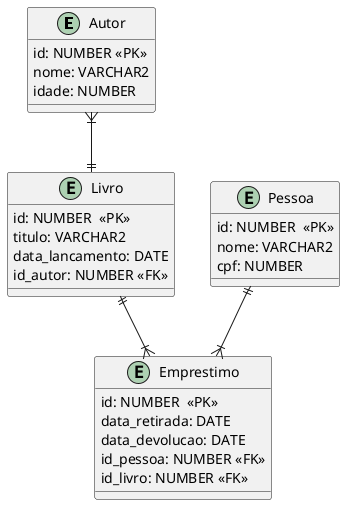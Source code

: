 @startuml

entity Autor{
id: NUMBER <<PK>>
nome: VARCHAR2
idade: NUMBER
}

entity Livro{
id: NUMBER  <<PK>>
titulo: VARCHAR2
data_lancamento: DATE
id_autor: NUMBER <<FK>>
}

entity Emprestimo{
id: NUMBER  <<PK>>
data_retirada: DATE
data_devolucao: DATE
id_pessoa: NUMBER <<FK>>
id_livro: NUMBER <<FK>>
}

entity Pessoa{
id: NUMBER  <<PK>>
nome: VARCHAR2
cpf: NUMBER
}

Autor }|--|| Livro
Pessoa ||--|{ Emprestimo
Livro ||--|{ Emprestimo

@enduml

